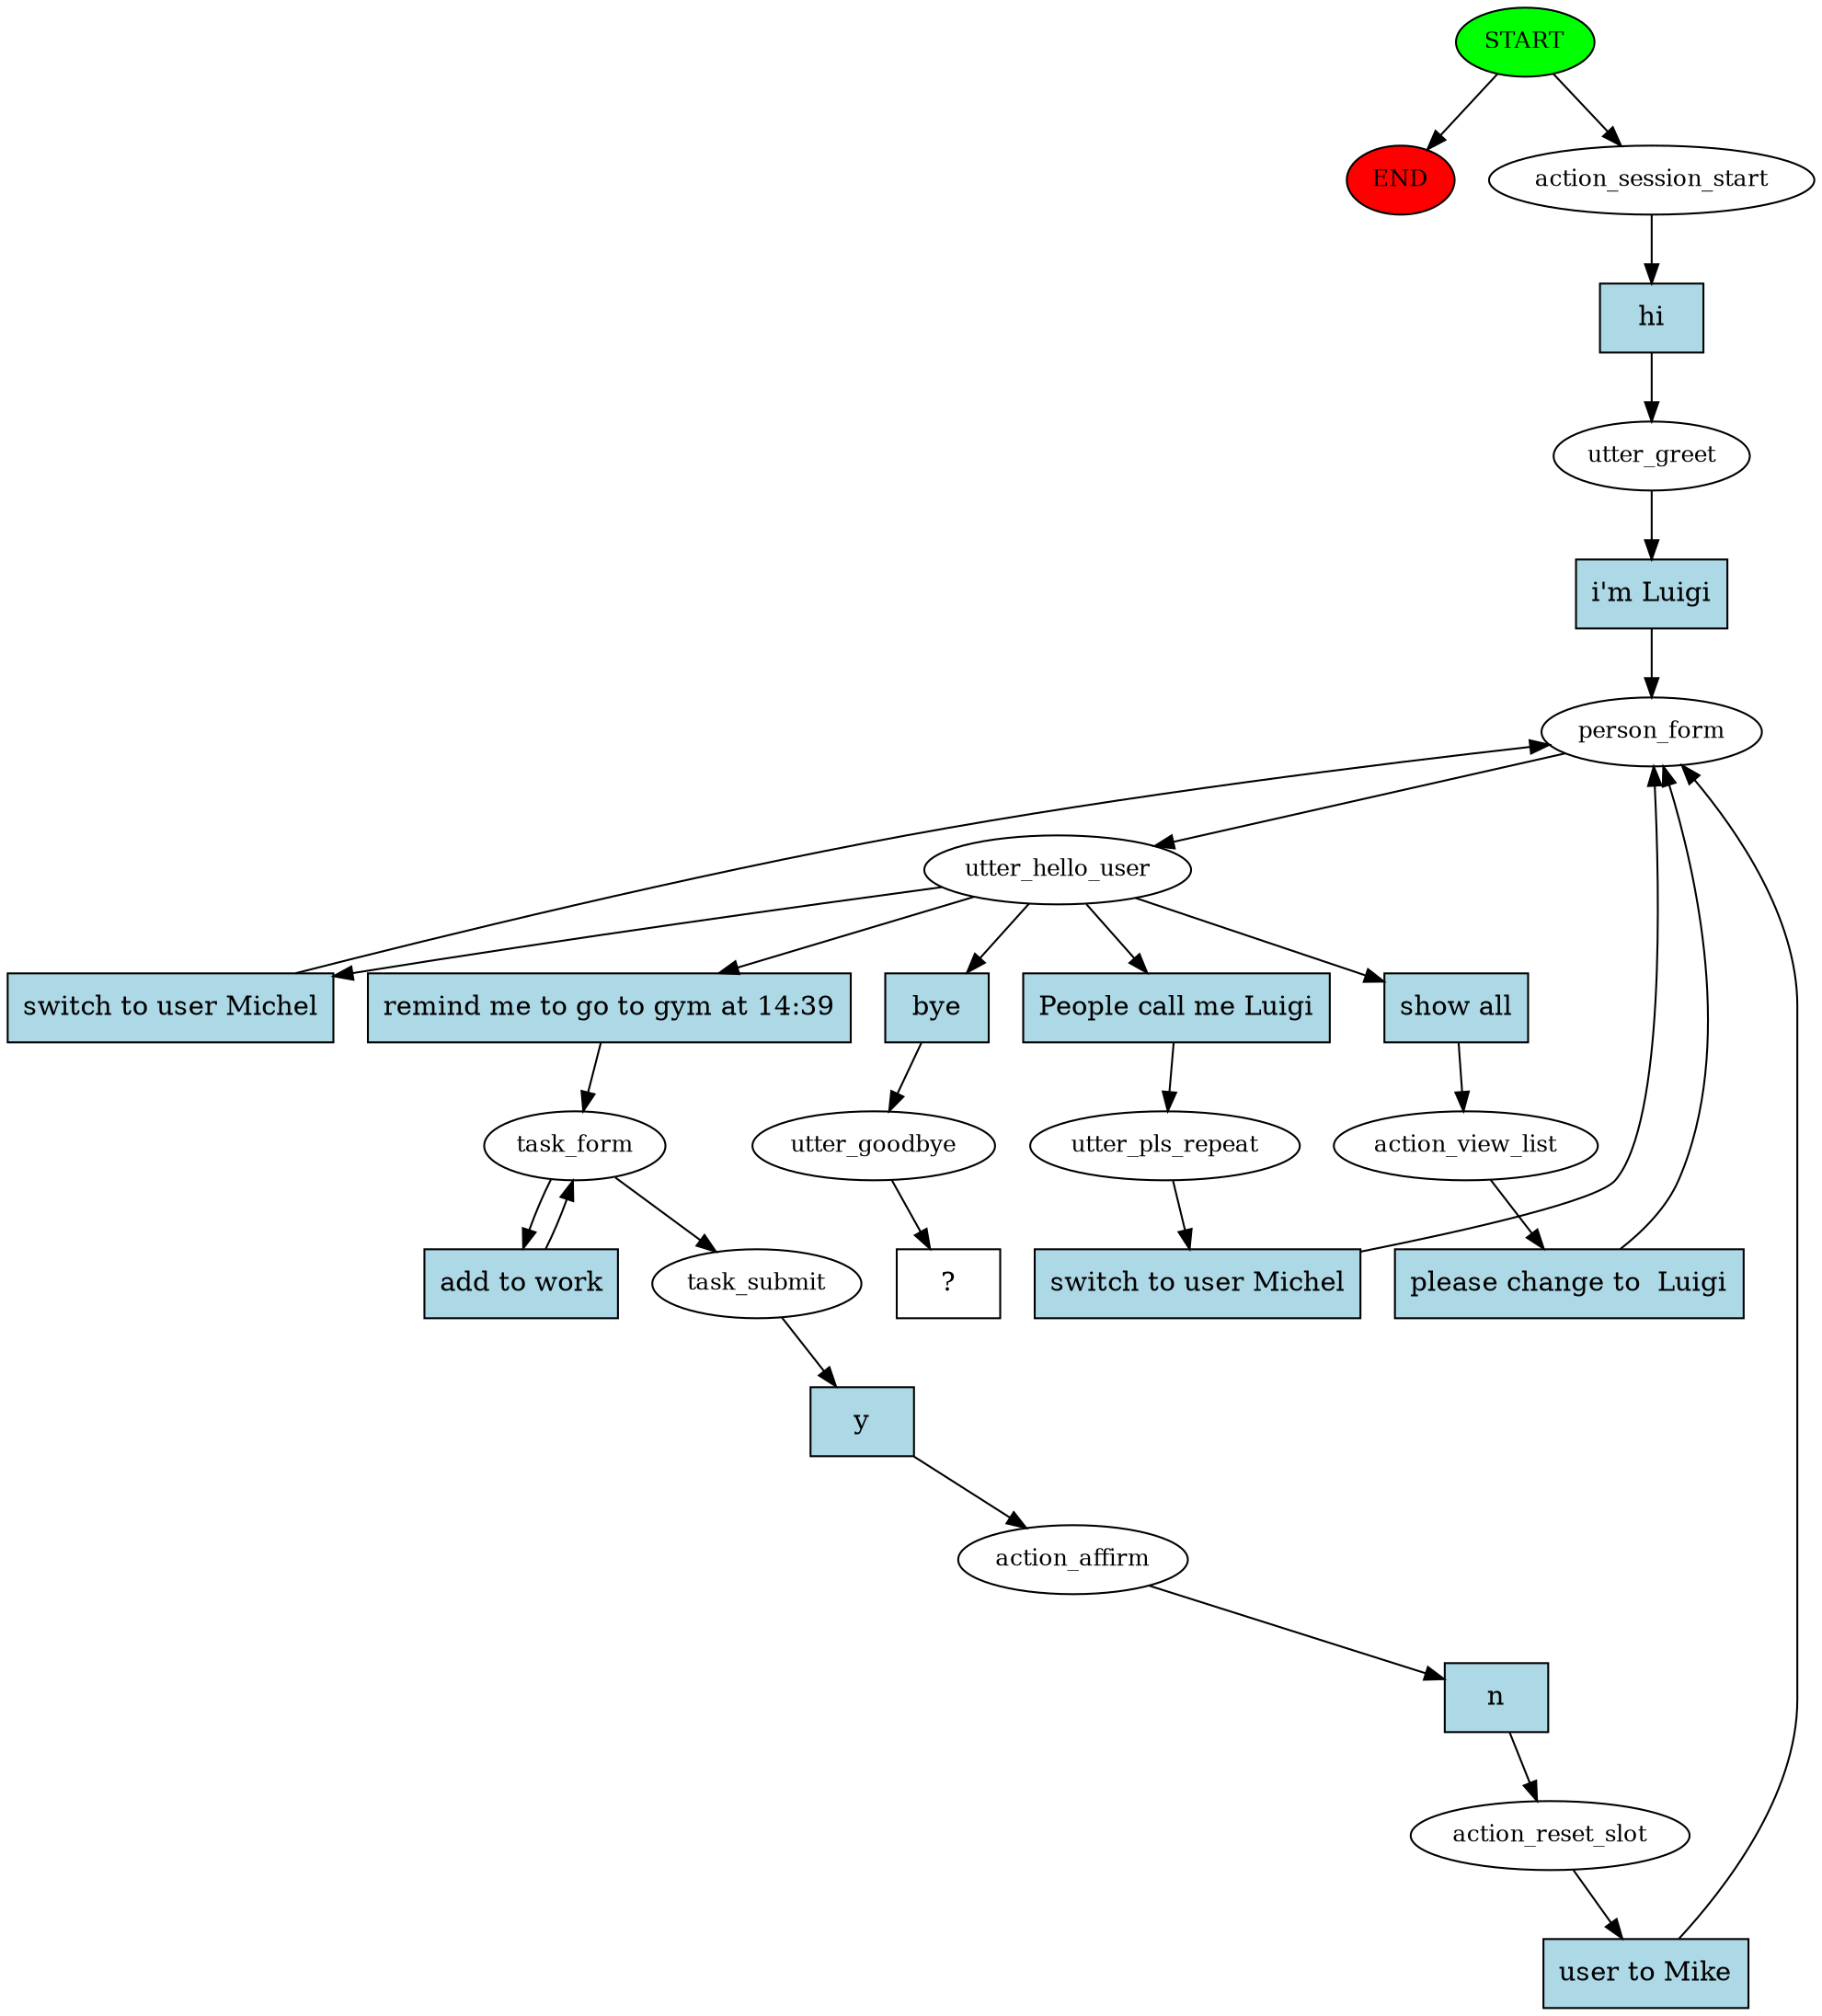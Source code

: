 digraph  {
0 [class="start active", fillcolor=green, fontsize=12, label=START, style=filled];
"-1" [class=end, fillcolor=red, fontsize=12, label=END, style=filled];
1 [class=active, fontsize=12, label=action_session_start];
2 [class=active, fontsize=12, label=utter_greet];
3 [class=active, fontsize=12, label=person_form];
4 [class=active, fontsize=12, label=utter_hello_user];
13 [class=active, fontsize=12, label=utter_pls_repeat];
20 [class=active, fontsize=12, label=task_form];
22 [class=active, fontsize=12, label=task_submit];
23 [class=active, fontsize=12, label=action_affirm];
24 [class=active, fontsize=12, label=action_reset_slot];
27 [class=active, fontsize=12, label=action_view_list];
30 [class=active, fontsize=12, label=utter_goodbye];
31 [class="intent dashed active", label="  ?  ", shape=rect];
32 [class="intent active", fillcolor=lightblue, label=hi, shape=rect, style=filled];
33 [class="intent active", fillcolor=lightblue, label="i'm Luigi", shape=rect, style=filled];
34 [class="intent active", fillcolor=lightblue, label="switch to user Michel", shape=rect, style=filled];
35 [class="intent active", fillcolor=lightblue, label="People call me Luigi", shape=rect, style=filled];
36 [class="intent active", fillcolor=lightblue, label="remind me to go to gym at 14:39", shape=rect, style=filled];
37 [class="intent active", fillcolor=lightblue, label="show all", shape=rect, style=filled];
38 [class="intent active", fillcolor=lightblue, label=bye, shape=rect, style=filled];
39 [class="intent active", fillcolor=lightblue, label="switch to user Michel", shape=rect, style=filled];
40 [class="intent active", fillcolor=lightblue, label="add to work", shape=rect, style=filled];
41 [class="intent active", fillcolor=lightblue, label=y, shape=rect, style=filled];
42 [class="intent active", fillcolor=lightblue, label=n, shape=rect, style=filled];
43 [class="intent active", fillcolor=lightblue, label="user to Mike", shape=rect, style=filled];
44 [class="intent active", fillcolor=lightblue, label="please change to  Luigi", shape=rect, style=filled];
0 -> "-1"  [class="", key=NONE, label=""];
0 -> 1  [class=active, key=NONE, label=""];
1 -> 32  [class=active, key=0];
2 -> 33  [class=active, key=0];
3 -> 4  [class=active, key=NONE, label=""];
4 -> 34  [class=active, key=0];
4 -> 35  [class=active, key=0];
4 -> 36  [class=active, key=0];
4 -> 37  [class=active, key=0];
4 -> 38  [class=active, key=0];
13 -> 39  [class=active, key=0];
20 -> 22  [class=active, key=NONE, label=""];
20 -> 40  [class=active, key=0];
22 -> 41  [class=active, key=0];
23 -> 42  [class=active, key=0];
24 -> 43  [class=active, key=0];
27 -> 44  [class=active, key=0];
30 -> 31  [class=active, key=NONE, label=""];
32 -> 2  [class=active, key=0];
33 -> 3  [class=active, key=0];
34 -> 3  [class=active, key=0];
35 -> 13  [class=active, key=0];
36 -> 20  [class=active, key=0];
37 -> 27  [class=active, key=0];
38 -> 30  [class=active, key=0];
39 -> 3  [class=active, key=0];
40 -> 20  [class=active, key=0];
41 -> 23  [class=active, key=0];
42 -> 24  [class=active, key=0];
43 -> 3  [class=active, key=0];
44 -> 3  [class=active, key=0];
}
